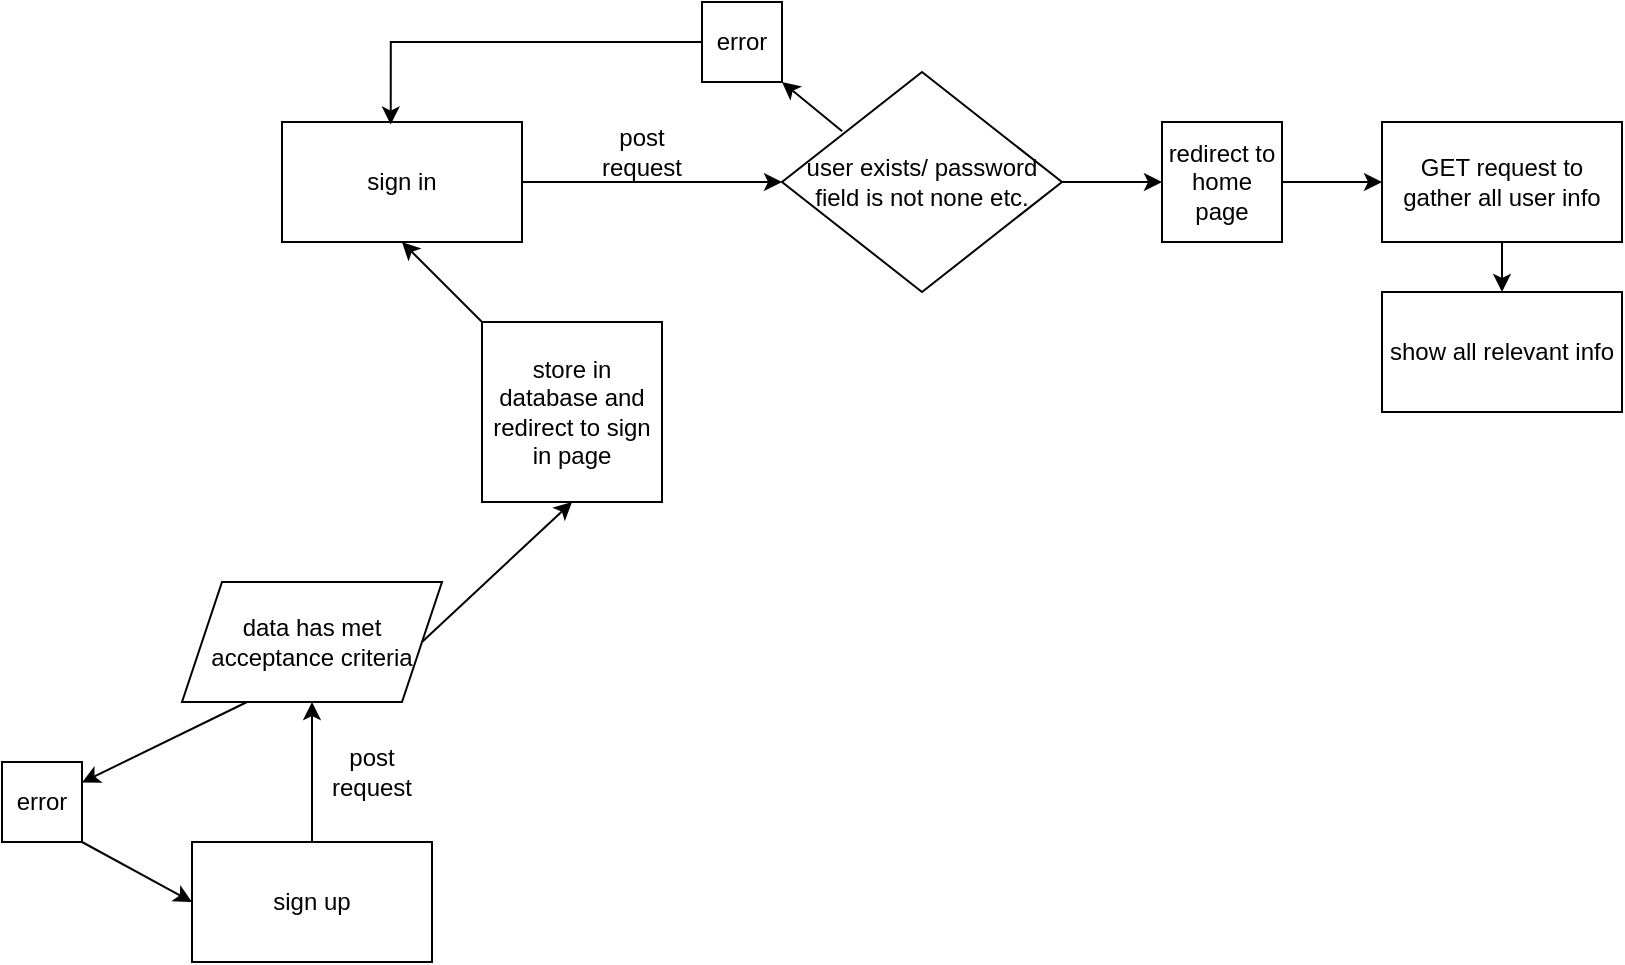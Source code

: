 <mxfile version="16.4.5" type="device"><diagram id="Hhshin1gF2uPWTdYryTt" name="Page-1"><mxGraphModel dx="2352" dy="1403" grid="1" gridSize="10" guides="1" tooltips="1" connect="1" arrows="1" fold="1" page="1" pageScale="1" pageWidth="827" pageHeight="1169" math="0" shadow="0"><root><mxCell id="0"/><mxCell id="1" parent="0"/><mxCell id="cZg2QoaRHsDh9oxocwJ5-1" value="sign in" style="rounded=0;whiteSpace=wrap;html=1;" vertex="1" parent="1"><mxGeometry x="90" y="80" width="120" height="60" as="geometry"/></mxCell><mxCell id="cZg2QoaRHsDh9oxocwJ5-3" value="" style="endArrow=classic;html=1;rounded=0;exitX=1;exitY=0.5;exitDx=0;exitDy=0;" edge="1" parent="1" source="cZg2QoaRHsDh9oxocwJ5-1"><mxGeometry width="50" height="50" relative="1" as="geometry"><mxPoint x="490" y="470" as="sourcePoint"/><mxPoint x="340" y="110" as="targetPoint"/></mxGeometry></mxCell><mxCell id="cZg2QoaRHsDh9oxocwJ5-7" value="sign up" style="rounded=0;whiteSpace=wrap;html=1;" vertex="1" parent="1"><mxGeometry x="45" y="440" width="120" height="60" as="geometry"/></mxCell><mxCell id="cZg2QoaRHsDh9oxocwJ5-8" value="" style="endArrow=classic;html=1;rounded=0;exitX=0.5;exitY=0;exitDx=0;exitDy=0;" edge="1" parent="1" source="cZg2QoaRHsDh9oxocwJ5-7"><mxGeometry width="50" height="50" relative="1" as="geometry"><mxPoint x="155" y="340" as="sourcePoint"/><mxPoint x="105" y="370" as="targetPoint"/></mxGeometry></mxCell><mxCell id="cZg2QoaRHsDh9oxocwJ5-10" value="data has met acceptance criteria" style="shape=parallelogram;perimeter=parallelogramPerimeter;whiteSpace=wrap;html=1;fixedSize=1;" vertex="1" parent="1"><mxGeometry x="40" y="310" width="130" height="60" as="geometry"/></mxCell><mxCell id="cZg2QoaRHsDh9oxocwJ5-11" value="store in database and redirect to sign in page" style="whiteSpace=wrap;html=1;aspect=fixed;" vertex="1" parent="1"><mxGeometry x="190" y="180" width="90" height="90" as="geometry"/></mxCell><mxCell id="cZg2QoaRHsDh9oxocwJ5-12" value="" style="endArrow=classic;html=1;rounded=0;exitX=1;exitY=0.5;exitDx=0;exitDy=0;entryX=0.5;entryY=1;entryDx=0;entryDy=0;" edge="1" parent="1" source="cZg2QoaRHsDh9oxocwJ5-10" target="cZg2QoaRHsDh9oxocwJ5-11"><mxGeometry width="50" height="50" relative="1" as="geometry"><mxPoint x="240" y="200" as="sourcePoint"/><mxPoint x="290" y="150" as="targetPoint"/></mxGeometry></mxCell><mxCell id="cZg2QoaRHsDh9oxocwJ5-13" value="" style="endArrow=classic;html=1;rounded=0;exitX=0.25;exitY=1;exitDx=0;exitDy=0;" edge="1" parent="1" source="cZg2QoaRHsDh9oxocwJ5-10" target="cZg2QoaRHsDh9oxocwJ5-14"><mxGeometry width="50" height="50" relative="1" as="geometry"><mxPoint x="160" y="340" as="sourcePoint"/><mxPoint x="20" y="390" as="targetPoint"/></mxGeometry></mxCell><mxCell id="cZg2QoaRHsDh9oxocwJ5-14" value="error" style="whiteSpace=wrap;html=1;aspect=fixed;" vertex="1" parent="1"><mxGeometry x="-50" y="400" width="40" height="40" as="geometry"/></mxCell><mxCell id="cZg2QoaRHsDh9oxocwJ5-15" value="" style="endArrow=classic;html=1;rounded=0;exitX=1;exitY=1;exitDx=0;exitDy=0;entryX=0;entryY=0.5;entryDx=0;entryDy=0;" edge="1" parent="1" source="cZg2QoaRHsDh9oxocwJ5-14" target="cZg2QoaRHsDh9oxocwJ5-7"><mxGeometry width="50" height="50" relative="1" as="geometry"><mxPoint x="160" y="340" as="sourcePoint"/><mxPoint x="210" y="290" as="targetPoint"/></mxGeometry></mxCell><mxCell id="cZg2QoaRHsDh9oxocwJ5-16" value="" style="endArrow=classic;html=1;rounded=0;exitX=0;exitY=0;exitDx=0;exitDy=0;entryX=0.5;entryY=1;entryDx=0;entryDy=0;" edge="1" parent="1" source="cZg2QoaRHsDh9oxocwJ5-11" target="cZg2QoaRHsDh9oxocwJ5-1"><mxGeometry width="50" height="50" relative="1" as="geometry"><mxPoint x="290" y="170" as="sourcePoint"/><mxPoint x="340" y="120" as="targetPoint"/></mxGeometry></mxCell><mxCell id="cZg2QoaRHsDh9oxocwJ5-24" style="edgeStyle=orthogonalEdgeStyle;rounded=0;orthogonalLoop=1;jettySize=auto;html=1;entryX=0;entryY=0.5;entryDx=0;entryDy=0;" edge="1" parent="1" source="cZg2QoaRHsDh9oxocwJ5-17" target="cZg2QoaRHsDh9oxocwJ5-23"><mxGeometry relative="1" as="geometry"/></mxCell><mxCell id="cZg2QoaRHsDh9oxocwJ5-17" value="user exists/ password field is not none etc." style="rhombus;whiteSpace=wrap;html=1;" vertex="1" parent="1"><mxGeometry x="340" y="55" width="140" height="110" as="geometry"/></mxCell><mxCell id="cZg2QoaRHsDh9oxocwJ5-18" value="" style="endArrow=classic;html=1;rounded=0;exitX=0.215;exitY=0.269;exitDx=0;exitDy=0;exitPerimeter=0;entryX=1;entryY=1;entryDx=0;entryDy=0;" edge="1" parent="1" source="cZg2QoaRHsDh9oxocwJ5-17" target="cZg2QoaRHsDh9oxocwJ5-19"><mxGeometry width="50" height="50" relative="1" as="geometry"><mxPoint x="290" y="100" as="sourcePoint"/><mxPoint x="340" y="50" as="targetPoint"/></mxGeometry></mxCell><mxCell id="cZg2QoaRHsDh9oxocwJ5-20" style="edgeStyle=orthogonalEdgeStyle;rounded=0;orthogonalLoop=1;jettySize=auto;html=1;entryX=0.453;entryY=0.021;entryDx=0;entryDy=0;entryPerimeter=0;" edge="1" parent="1" source="cZg2QoaRHsDh9oxocwJ5-19" target="cZg2QoaRHsDh9oxocwJ5-1"><mxGeometry relative="1" as="geometry"/></mxCell><mxCell id="cZg2QoaRHsDh9oxocwJ5-19" value="error" style="whiteSpace=wrap;html=1;aspect=fixed;" vertex="1" parent="1"><mxGeometry x="300" y="20" width="40" height="40" as="geometry"/></mxCell><mxCell id="cZg2QoaRHsDh9oxocwJ5-21" value="post request" style="text;html=1;strokeColor=none;fillColor=none;align=center;verticalAlign=middle;whiteSpace=wrap;rounded=0;" vertex="1" parent="1"><mxGeometry x="240" y="80" width="60" height="30" as="geometry"/></mxCell><mxCell id="cZg2QoaRHsDh9oxocwJ5-22" value="post request" style="text;html=1;strokeColor=none;fillColor=none;align=center;verticalAlign=middle;whiteSpace=wrap;rounded=0;" vertex="1" parent="1"><mxGeometry x="105" y="390" width="60" height="30" as="geometry"/></mxCell><mxCell id="cZg2QoaRHsDh9oxocwJ5-26" style="edgeStyle=orthogonalEdgeStyle;rounded=0;orthogonalLoop=1;jettySize=auto;html=1;entryX=0;entryY=0.5;entryDx=0;entryDy=0;" edge="1" parent="1" source="cZg2QoaRHsDh9oxocwJ5-23" target="cZg2QoaRHsDh9oxocwJ5-25"><mxGeometry relative="1" as="geometry"/></mxCell><mxCell id="cZg2QoaRHsDh9oxocwJ5-23" value="redirect to home page" style="whiteSpace=wrap;html=1;aspect=fixed;" vertex="1" parent="1"><mxGeometry x="530" y="80" width="60" height="60" as="geometry"/></mxCell><mxCell id="cZg2QoaRHsDh9oxocwJ5-28" style="edgeStyle=orthogonalEdgeStyle;rounded=0;orthogonalLoop=1;jettySize=auto;html=1;entryX=0.5;entryY=0;entryDx=0;entryDy=0;" edge="1" parent="1" source="cZg2QoaRHsDh9oxocwJ5-25" target="cZg2QoaRHsDh9oxocwJ5-27"><mxGeometry relative="1" as="geometry"/></mxCell><mxCell id="cZg2QoaRHsDh9oxocwJ5-25" value="GET request to gather all user info" style="rounded=0;whiteSpace=wrap;html=1;" vertex="1" parent="1"><mxGeometry x="640" y="80" width="120" height="60" as="geometry"/></mxCell><mxCell id="cZg2QoaRHsDh9oxocwJ5-27" value="show all relevant info" style="rounded=0;whiteSpace=wrap;html=1;" vertex="1" parent="1"><mxGeometry x="640" y="165" width="120" height="60" as="geometry"/></mxCell></root></mxGraphModel></diagram></mxfile>